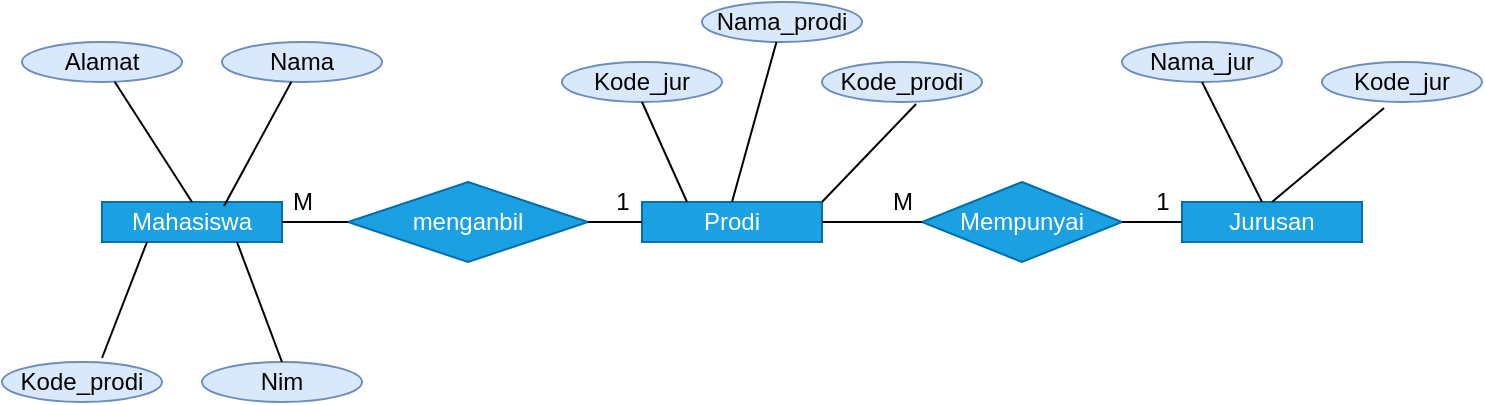 <mxfile version="14.4.3" type="device"><diagram id="am1LAEKwiPhp-5vxl2XY" name="Page-1"><mxGraphModel dx="852" dy="494" grid="1" gridSize="10" guides="1" tooltips="1" connect="1" arrows="1" fold="1" page="1" pageScale="1" pageWidth="850" pageHeight="1100" math="0" shadow="0"><root><mxCell id="0"/><mxCell id="1" parent="0"/><mxCell id="0zJfNfYQbquSSQUbjrRf-1" value="Mahasiswa" style="rounded=0;whiteSpace=wrap;html=1;fillColor=#1ba1e2;strokeColor=#006EAF;fontColor=#ffffff;" parent="1" vertex="1"><mxGeometry x="130" y="190" width="90" height="20" as="geometry"/></mxCell><mxCell id="0zJfNfYQbquSSQUbjrRf-2" value="Prodi" style="rounded=0;whiteSpace=wrap;html=1;fillColor=#1ba1e2;strokeColor=#006EAF;fontColor=#ffffff;" parent="1" vertex="1"><mxGeometry x="400" y="190" width="90" height="20" as="geometry"/></mxCell><mxCell id="0zJfNfYQbquSSQUbjrRf-3" value="menganbil" style="rhombus;whiteSpace=wrap;html=1;fillColor=#1ba1e2;strokeColor=#006EAF;fontColor=#ffffff;" parent="1" vertex="1"><mxGeometry x="253" y="180" width="120" height="40" as="geometry"/></mxCell><mxCell id="0zJfNfYQbquSSQUbjrRf-4" value="Kode_prodi" style="ellipse;whiteSpace=wrap;html=1;fillColor=#dae8fc;strokeColor=#6c8ebf;" parent="1" vertex="1"><mxGeometry x="80" y="270" width="80" height="20" as="geometry"/></mxCell><mxCell id="0zJfNfYQbquSSQUbjrRf-5" value="Nim" style="ellipse;whiteSpace=wrap;html=1;fillColor=#dae8fc;strokeColor=#6c8ebf;" parent="1" vertex="1"><mxGeometry x="180" y="270" width="80" height="20" as="geometry"/></mxCell><mxCell id="0zJfNfYQbquSSQUbjrRf-6" value="Alamat" style="ellipse;whiteSpace=wrap;html=1;fillColor=#dae8fc;strokeColor=#6c8ebf;" parent="1" vertex="1"><mxGeometry x="90" y="110" width="80" height="20" as="geometry"/></mxCell><mxCell id="6sAWsnUFFlvMIbkDie8o-1" value="" style="endArrow=none;html=1;exitX=0.5;exitY=0;exitDx=0;exitDy=0;" parent="1" source="0zJfNfYQbquSSQUbjrRf-1" target="0zJfNfYQbquSSQUbjrRf-6" edge="1"><mxGeometry width="50" height="50" relative="1" as="geometry"><mxPoint x="260" y="240" as="sourcePoint"/><mxPoint x="194" y="152" as="targetPoint"/></mxGeometry></mxCell><mxCell id="6sAWsnUFFlvMIbkDie8o-2" value="" style="endArrow=none;html=1;entryX=0.625;entryY=-0.1;entryDx=0;entryDy=0;exitX=0.25;exitY=1;exitDx=0;exitDy=0;entryPerimeter=0;" parent="1" source="0zJfNfYQbquSSQUbjrRf-1" target="0zJfNfYQbquSSQUbjrRf-4" edge="1"><mxGeometry width="50" height="50" relative="1" as="geometry"><mxPoint x="80" y="280" as="sourcePoint"/><mxPoint x="130" y="230" as="targetPoint"/></mxGeometry></mxCell><mxCell id="6sAWsnUFFlvMIbkDie8o-3" value="" style="endArrow=none;html=1;exitX=0.75;exitY=1;exitDx=0;exitDy=0;entryX=0.5;entryY=0;entryDx=0;entryDy=0;" parent="1" source="0zJfNfYQbquSSQUbjrRf-1" target="0zJfNfYQbquSSQUbjrRf-5" edge="1"><mxGeometry width="50" height="50" relative="1" as="geometry"><mxPoint x="400" y="280" as="sourcePoint"/><mxPoint x="450" y="230" as="targetPoint"/></mxGeometry></mxCell><mxCell id="6sAWsnUFFlvMIbkDie8o-4" value="" style="endArrow=none;html=1;exitX=1;exitY=0.5;exitDx=0;exitDy=0;entryX=0;entryY=0.5;entryDx=0;entryDy=0;" parent="1" source="0zJfNfYQbquSSQUbjrRf-1" target="0zJfNfYQbquSSQUbjrRf-3" edge="1"><mxGeometry width="50" height="50" relative="1" as="geometry"><mxPoint x="330" y="320" as="sourcePoint"/><mxPoint x="380" y="270" as="targetPoint"/></mxGeometry></mxCell><mxCell id="6sAWsnUFFlvMIbkDie8o-7" value="Nama" style="ellipse;whiteSpace=wrap;html=1;fillColor=#dae8fc;strokeColor=#6c8ebf;" parent="1" vertex="1"><mxGeometry x="190" y="110" width="80" height="20" as="geometry"/></mxCell><mxCell id="6sAWsnUFFlvMIbkDie8o-8" value="" style="endArrow=none;html=1;entryX=0.678;entryY=0.1;entryDx=0;entryDy=0;entryPerimeter=0;" parent="1" source="6sAWsnUFFlvMIbkDie8o-7" target="0zJfNfYQbquSSQUbjrRf-1" edge="1"><mxGeometry width="50" height="50" relative="1" as="geometry"><mxPoint x="400" y="280" as="sourcePoint"/><mxPoint x="450" y="230" as="targetPoint"/></mxGeometry></mxCell><mxCell id="6sAWsnUFFlvMIbkDie8o-9" value="" style="endArrow=none;html=1;exitX=1;exitY=0.5;exitDx=0;exitDy=0;entryX=0;entryY=0.5;entryDx=0;entryDy=0;" parent="1" source="0zJfNfYQbquSSQUbjrRf-3" target="0zJfNfYQbquSSQUbjrRf-2" edge="1"><mxGeometry width="50" height="50" relative="1" as="geometry"><mxPoint x="440" y="280" as="sourcePoint"/><mxPoint x="440" y="200" as="targetPoint"/></mxGeometry></mxCell><mxCell id="6sAWsnUFFlvMIbkDie8o-11" value="Kode_jur" style="ellipse;whiteSpace=wrap;html=1;fillColor=#dae8fc;strokeColor=#6c8ebf;" parent="1" vertex="1"><mxGeometry x="360" y="120" width="80" height="20" as="geometry"/></mxCell><mxCell id="6sAWsnUFFlvMIbkDie8o-12" value="Nama_prodi" style="ellipse;whiteSpace=wrap;html=1;fillColor=#dae8fc;strokeColor=#6c8ebf;" parent="1" vertex="1"><mxGeometry x="430" y="90" width="80" height="20" as="geometry"/></mxCell><mxCell id="6sAWsnUFFlvMIbkDie8o-13" value="Kode_prodi" style="ellipse;whiteSpace=wrap;html=1;fillColor=#dae8fc;strokeColor=#6c8ebf;" parent="1" vertex="1"><mxGeometry x="490" y="120" width="80" height="20" as="geometry"/></mxCell><mxCell id="6sAWsnUFFlvMIbkDie8o-14" value="Mempunyai" style="rhombus;whiteSpace=wrap;html=1;fillColor=#1ba1e2;strokeColor=#006EAF;fontColor=#ffffff;" parent="1" vertex="1"><mxGeometry x="540" y="180" width="100" height="40" as="geometry"/></mxCell><mxCell id="6sAWsnUFFlvMIbkDie8o-15" value="Jurusan" style="rounded=0;whiteSpace=wrap;html=1;fillColor=#1ba1e2;strokeColor=#006EAF;fontColor=#ffffff;" parent="1" vertex="1"><mxGeometry x="670" y="190" width="90" height="20" as="geometry"/></mxCell><mxCell id="6sAWsnUFFlvMIbkDie8o-17" value="Nama_jur" style="ellipse;whiteSpace=wrap;html=1;fillColor=#dae8fc;strokeColor=#6c8ebf;" parent="1" vertex="1"><mxGeometry x="640" y="110" width="80" height="20" as="geometry"/></mxCell><mxCell id="6sAWsnUFFlvMIbkDie8o-18" value="Kode_jur" style="ellipse;whiteSpace=wrap;html=1;fillColor=#dae8fc;strokeColor=#6c8ebf;" parent="1" vertex="1"><mxGeometry x="740" y="120" width="80" height="20" as="geometry"/></mxCell><mxCell id="6sAWsnUFFlvMIbkDie8o-19" value="" style="endArrow=none;html=1;entryX=0.25;entryY=0;entryDx=0;entryDy=0;exitX=0.5;exitY=1;exitDx=0;exitDy=0;" parent="1" source="6sAWsnUFFlvMIbkDie8o-11" target="0zJfNfYQbquSSQUbjrRf-2" edge="1"><mxGeometry width="50" height="50" relative="1" as="geometry"><mxPoint x="350" y="310" as="sourcePoint"/><mxPoint x="400" y="260" as="targetPoint"/></mxGeometry></mxCell><mxCell id="6sAWsnUFFlvMIbkDie8o-20" value="" style="endArrow=none;html=1;entryX=0.5;entryY=0;entryDx=0;entryDy=0;" parent="1" source="6sAWsnUFFlvMIbkDie8o-12" target="0zJfNfYQbquSSQUbjrRf-2" edge="1"><mxGeometry width="50" height="50" relative="1" as="geometry"><mxPoint x="460" y="160" as="sourcePoint"/><mxPoint x="482.5" y="210" as="targetPoint"/></mxGeometry></mxCell><mxCell id="6sAWsnUFFlvMIbkDie8o-21" value="" style="endArrow=none;html=1;exitX=0.588;exitY=1.05;exitDx=0;exitDy=0;exitPerimeter=0;" parent="1" source="6sAWsnUFFlvMIbkDie8o-13" edge="1"><mxGeometry width="50" height="50" relative="1" as="geometry"><mxPoint x="480" y="140" as="sourcePoint"/><mxPoint x="490" y="190" as="targetPoint"/></mxGeometry></mxCell><mxCell id="6sAWsnUFFlvMIbkDie8o-22" value="" style="endArrow=none;html=1;entryX=0.5;entryY=1;entryDx=0;entryDy=0;" parent="1" source="6sAWsnUFFlvMIbkDie8o-15" target="6sAWsnUFFlvMIbkDie8o-17" edge="1"><mxGeometry width="50" height="50" relative="1" as="geometry"><mxPoint x="480" y="310" as="sourcePoint"/><mxPoint x="530" y="260" as="targetPoint"/></mxGeometry></mxCell><mxCell id="6sAWsnUFFlvMIbkDie8o-23" value="" style="endArrow=none;html=1;entryX=0.5;entryY=0;entryDx=0;entryDy=0;exitX=0.388;exitY=1.15;exitDx=0;exitDy=0;exitPerimeter=0;" parent="1" source="6sAWsnUFFlvMIbkDie8o-18" target="6sAWsnUFFlvMIbkDie8o-15" edge="1"><mxGeometry width="50" height="50" relative="1" as="geometry"><mxPoint x="770" y="160" as="sourcePoint"/><mxPoint x="747.771" y="240.024" as="targetPoint"/></mxGeometry></mxCell><mxCell id="6sAWsnUFFlvMIbkDie8o-24" value="" style="endArrow=none;html=1;entryX=1;entryY=0.5;entryDx=0;entryDy=0;exitX=0;exitY=0.5;exitDx=0;exitDy=0;" parent="1" source="6sAWsnUFFlvMIbkDie8o-14" target="0zJfNfYQbquSSQUbjrRf-2" edge="1"><mxGeometry width="50" height="50" relative="1" as="geometry"><mxPoint x="590" y="250" as="sourcePoint"/><mxPoint x="567.771" y="330.024" as="targetPoint"/></mxGeometry></mxCell><mxCell id="6sAWsnUFFlvMIbkDie8o-25" value="" style="endArrow=none;html=1;entryX=0;entryY=0.5;entryDx=0;entryDy=0;exitX=1;exitY=0.5;exitDx=0;exitDy=0;" parent="1" source="6sAWsnUFFlvMIbkDie8o-14" target="6sAWsnUFFlvMIbkDie8o-15" edge="1"><mxGeometry width="50" height="50" relative="1" as="geometry"><mxPoint x="600" y="280" as="sourcePoint"/><mxPoint x="577.771" y="360.024" as="targetPoint"/></mxGeometry></mxCell><mxCell id="8qw_UzZg7M3ZrjYUsFzc-1" value="M" style="text;html=1;align=center;verticalAlign=middle;resizable=0;points=[];autosize=1;" vertex="1" parent="1"><mxGeometry x="215" y="180" width="30" height="20" as="geometry"/></mxCell><mxCell id="8qw_UzZg7M3ZrjYUsFzc-2" value="1" style="text;html=1;align=center;verticalAlign=middle;resizable=0;points=[];autosize=1;" vertex="1" parent="1"><mxGeometry x="380" y="180" width="20" height="20" as="geometry"/></mxCell><mxCell id="8qw_UzZg7M3ZrjYUsFzc-3" value="M" style="text;html=1;align=center;verticalAlign=middle;resizable=0;points=[];autosize=1;" vertex="1" parent="1"><mxGeometry x="515" y="180" width="30" height="20" as="geometry"/></mxCell><mxCell id="8qw_UzZg7M3ZrjYUsFzc-4" value="1" style="text;html=1;align=center;verticalAlign=middle;resizable=0;points=[];autosize=1;" vertex="1" parent="1"><mxGeometry x="650" y="180" width="20" height="20" as="geometry"/></mxCell></root></mxGraphModel></diagram></mxfile>